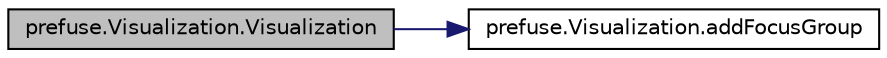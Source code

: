 digraph G
{
  edge [fontname="Helvetica",fontsize="10",labelfontname="Helvetica",labelfontsize="10"];
  node [fontname="Helvetica",fontsize="10",shape=record];
  rankdir="LR";
  Node1 [label="prefuse.Visualization.Visualization",height=0.2,width=0.4,color="black", fillcolor="grey75", style="filled" fontcolor="black"];
  Node1 -> Node2 [color="midnightblue",fontsize="10",style="solid",fontname="Helvetica"];
  Node2 [label="prefuse.Visualization.addFocusGroup",height=0.2,width=0.4,color="black", fillcolor="white", style="filled",URL="$classprefuse_1_1_visualization.html#ad019c5231c7486c03521f658c33b0784"];
}
